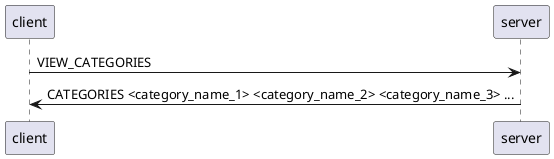 @startuml
client -> server: VIEW_CATEGORIES
server -> client: CATEGORIES <category_name_1> <category_name_2> <category_name_3> ...
@enduml